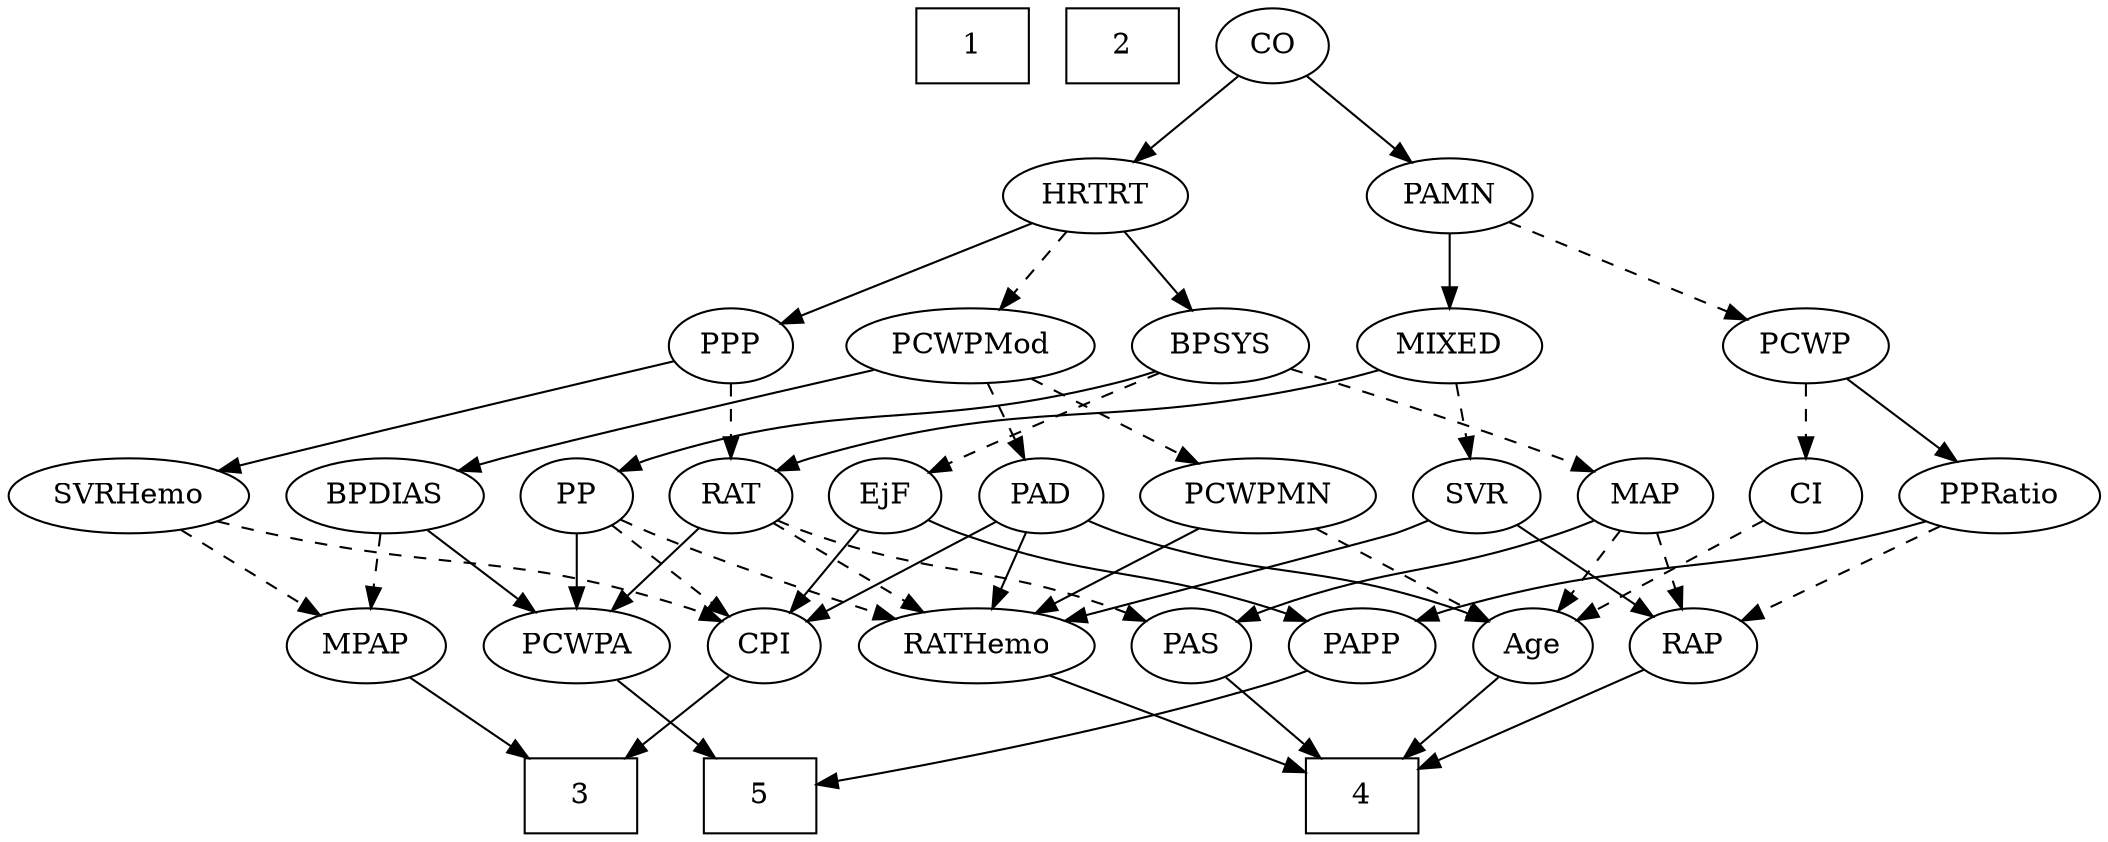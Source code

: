 strict digraph {
	graph [bb="0,0,934.89,396"];
	node [label="\N"];
	1	[height=0.5,
		pos="435.25,378",
		shape=box,
		width=0.75];
	2	[height=0.5,
		pos="507.25,378",
		shape=box,
		width=0.75];
	3	[height=0.5,
		pos="237.25,18",
		shape=box,
		width=0.75];
	4	[height=0.5,
		pos="548.25,18",
		shape=box,
		width=0.75];
	5	[height=0.5,
		pos="320.25,18",
		shape=box,
		width=0.75];
	Age	[height=0.5,
		pos="512.25,90",
		width=0.75];
	Age -> 4	[pos="e,539.44,36.124 520.6,72.765 524.79,64.611 529.97,54.529 534.72,45.307",
		style=solid];
	EjF	[height=0.5,
		pos="585.25,162",
		width=0.75];
	CPI	[height=0.5,
		pos="322.25,90",
		width=0.75];
	EjF -> CPI	[pos="e,343.21,101.42 564.67,150.19 559.72,147.9 554.37,145.67 549.25,144 467.94,117.53 441.82,133.63 360.25,108 357.68,107.2 355.07,106.27 \
352.46,105.26",
		style=solid];
	PAPP	[height=0.5,
		pos="661.25,90",
		width=0.88464];
	EjF -> PAPP	[pos="e,645.37,105.63 600.63,146.83 611.3,137 625.72,123.72 637.81,112.58",
		style=solid];
	RAP	[height=0.5,
		pos="773.25,90",
		width=0.77632];
	RAP -> 4	[pos="e,575.39,27.446 748.31,81.241 708.65,68.905 631.02,44.751 584.99,30.431",
		style=solid];
	MIXED	[height=0.5,
		pos="648.25,234",
		width=1.1193];
	RAT	[height=0.5,
		pos="513.25,162",
		width=0.75827];
	MIXED -> RAT	[pos="e,534.1,173.81 622.85,219.83 600.2,208.09 567,190.87 543.09,178.47",
		style=solid];
	SVR	[height=0.5,
		pos="658.25,162",
		width=0.77632];
	MIXED -> SVR	[pos="e,655.8,180.1 650.72,215.7 651.82,207.98 653.14,198.71 654.37,190.11",
		style=dashed];
	MPAP	[height=0.5,
		pos="140.25,90",
		width=0.97491];
	MPAP -> 3	[pos="e,213.53,36.113 159.88,74.834 172.83,65.484 190.11,53.014 205.06,42.23",
		style=solid];
	BPSYS	[height=0.5,
		pos="552.25,234",
		width=1.0471];
	BPSYS -> EjF	[pos="e,577.56,179.31 560.23,216.05 564.14,207.77 568.93,197.62 573.26,188.42",
		style=dashed];
	MAP	[height=0.5,
		pos="807.25,162",
		width=0.84854];
	BPSYS -> MAP	[pos="e,783.84,173.83 580.88,221.94 586.9,219.82 593.24,217.72 599.25,216 672.65,194.96 694.44,203.04 767.25,180 769.64,179.24 772.08,\
178.4 774.53,177.49",
		style=dashed];
	PP	[height=0.5,
		pos="247.25,162",
		width=0.75];
	BPSYS -> PP	[pos="e,267.79,173.91 524.18,221.89 518.01,219.71 511.46,217.61 505.25,216 408.5,190.89 378.71,209.63 283.25,180 281.32,179.4 279.36,178.72 \
277.4,177.97",
		style=solid];
	PAD	[height=0.5,
		pos="321.25,162",
		width=0.79437];
	PAD -> Age	[pos="e,491.15,101.58 343.56,150.47 348.67,148.22 354.1,145.93 359.25,144 410.17,124.86 425.52,127.67 476.25,108 478.08,107.29 479.96,\
106.52 481.84,105.73",
		style=solid];
	RATHemo	[height=0.5,
		pos="418.25,90",
		width=1.3721];
	PAD -> RATHemo	[pos="e,397.04,106.3 339.49,147.83 353.29,137.88 372.53,123.99 388.54,112.44",
		style=solid];
	PAD -> CPI	[pos="e,322,108.1 321.49,143.7 321.6,135.98 321.74,126.71 321.86,118.11",
		style=solid];
	CO	[height=0.5,
		pos="579.25,378",
		width=0.75];
	PAMN	[height=0.5,
		pos="648.25,306",
		width=1.011];
	CO -> PAMN	[pos="e,633.01,322.46 593.54,362.5 602.91,353 615.34,340.38 625.99,329.58",
		style=solid];
	HRTRT	[height=0.5,
		pos="511.25,306",
		width=1.1013];
	CO -> HRTRT	[pos="e,526.74,322.95 565.16,362.5 556.14,353.22 544.24,340.97 533.92,330.34",
		style=solid];
	PAS	[height=0.5,
		pos="584.25,90",
		width=0.75];
	PAS -> 4	[pos="e,557.05,36.124 575.9,72.765 571.7,64.611 566.52,54.529 561.78,45.307",
		style=solid];
	PAMN -> MIXED	[pos="e,648.25,252.1 648.25,287.7 648.25,279.98 648.25,270.71 648.25,262.11",
		style=solid];
	PCWP	[height=0.5,
		pos="741.25,234",
		width=0.97491];
	PAMN -> PCWP	[pos="e,722.32,249.25 667.52,290.5 680.95,280.39 699.06,266.75 713.97,255.53",
		style=dashed];
	RATHemo -> 4	[pos="e,521.21,33.556 444.87,74.666 464.28,64.213 490.81,49.929 512.13,38.447",
		style=solid];
	CPI -> 3	[pos="e,258.11,36.18 305.86,75.503 294.59,66.225 279.33,53.656 266.06,42.728",
		style=solid];
	RAT -> PAS	[pos="e,569.55,105.49 527.96,146.5 537.86,136.73 551.09,123.69 562.24,112.7",
		style=dashed];
	RAT -> RATHemo	[pos="e,439.35,106.55 495.38,147.83 481.95,137.94 463.27,124.18 447.66,112.67",
		style=dashed];
	PCWPA	[height=0.5,
		pos="235.25,90",
		width=1.1555];
	RAT -> PCWPA	[pos="e,266.33,102.11 492.29,150.01 487.45,147.78 482.24,145.62 477.25,144 395.08,117.34 369.86,129.71 286.25,108 282.89,107.13 279.44,\
106.15 275.99,105.12",
		style=solid];
	SVR -> RAP	[pos="e,753.35,103.11 678.02,148.97 696.36,137.8 723.89,121.04 744.64,108.41",
		style=solid];
	SVR -> RATHemo	[pos="e,455.31,102.11 636.61,150.24 631.64,148 626.32,145.78 621.25,144 558.58,122.04 540.34,125.34 476.25,108 472.64,107.02 468.92,105.99 \
465.18,104.94",
		style=solid];
	PCWPMod	[height=0.5,
		pos="352.25,234",
		width=1.4443];
	PCWPMod -> PAD	[pos="e,328.68,179.79 344.74,216.05 341.16,207.97 336.8,198.12 332.81,189.11",
		style=dashed];
	PCWPMN	[height=0.5,
		pos="418.25,162",
		width=1.3902];
	PCWPMod -> PCWPMN	[pos="e,403.02,179.15 367.55,216.76 376.05,207.75 386.77,196.39 396.16,186.43",
		style=dashed];
	BPDIAS	[height=0.5,
		pos="42.246,162",
		width=1.1735];
	PCWPMod -> BPDIAS	[pos="e,73.626,174.12 306.48,225.35 254.42,216.25 167.06,199.78 93.246,180 90.046,179.14 86.752,178.2 83.453,177.2",
		style=solid];
	PCWPA -> 5	[pos="e,299.45,36.127 253.69,73.811 264.74,64.707 279.04,52.937 291.54,42.639",
		style=solid];
	PCWPMN -> Age	[pos="e,494.91,103.91 439.11,145.46 453.12,135.03 471.69,121.2 486.61,110.09",
		style=dashed];
	PCWPMN -> RATHemo	[pos="e,418.25,108.1 418.25,143.7 418.25,135.98 418.25,126.71 418.25,118.11",
		style=solid];
	SVRHemo	[height=0.5,
		pos="152.25,162",
		width=1.3902];
	SVRHemo -> MPAP	[pos="e,143.18,108.1 149.28,143.7 147.96,135.98 146.37,126.71 144.89,118.11",
		style=dashed];
	SVRHemo -> CPI	[pos="e,301.03,101.3 185.53,148.52 212.79,138.14 252.27,122.72 286.25,108 288.05,107.22 289.9,106.4 291.77,105.56",
		style=dashed];
	BPDIAS -> MPAP	[pos="e,120.5,105.11 63.03,146.15 77.346,135.93 96.538,122.22 112.21,111.03",
		style=dashed];
	BPDIAS -> PCWPA	[pos="e,204.31,102.22 73.255,149.75 106.18,137.81 158.35,118.89 194.56,105.76",
		style=solid];
	MAP -> Age	[pos="e,532.79,101.9 783.9,149.98 778.52,147.75 772.75,145.6 767.25,144 672.51,116.51 642.42,137.34 548.25,108 546.32,107.4 544.36,106.71 \
542.4,105.97",
		style=dashed];
	MAP -> RAP	[pos="e,781.25,107.47 799.19,144.41 795.17,136.13 790.21,125.92 785.71,116.66",
		style=dashed];
	MAP -> PAS	[pos="e,604.89,101.61 783.8,150.29 778.42,148.04 772.69,145.81 767.25,144 703.42,122.78 683.64,130.47 620.25,108 618.34,107.32 616.4,106.58 \
614.46,105.8",
		style=solid];
	PP -> RATHemo	[pos="e,384.98,103.35 268.46,150.69 273.29,148.43 278.42,146.08 283.25,144 313.82,130.8 348.83,117.09 375.54,106.92",
		style=dashed];
	PP -> CPI	[pos="e,307.09,105.14 262.42,146.83 273.1,136.87 287.57,123.37 299.6,112.14",
		style=dashed];
	PP -> PCWPA	[pos="e,238.21,108.28 244.34,144.05 243.02,136.35 241.42,127.03 239.94,118.36",
		style=solid];
	PPP	[height=0.5,
		pos="469.25,234",
		width=0.75];
	PPP -> RAT	[pos="e,503.3,178.82 479.23,217.12 484.74,208.34 491.71,197.26 497.9,187.42",
		style=dashed];
	PPP -> SVRHemo	[pos="e,189.23,174.29 445.71,225.18 435.77,222.05 424.02,218.58 413.25,216 324.57,194.72 300.07,200.65 211.25,180 207.22,179.06 203.05,\
178.02 198.89,176.92",
		style=solid];
	PPRatio	[height=0.5,
		pos="895.25,162",
		width=1.1013];
	PPRatio -> RAP	[pos="e,793.46,102.6 871.72,147.5 851.94,136.15 823.57,119.87 802.36,107.7",
		style=dashed];
	PPRatio -> PAPP	[pos="e,689.46,98.446 865.39,150.1 859.4,148.01 853.14,145.88 847.25,144 796.52,127.81 737.26,111.34 699.51,101.15",
		style=solid];
	PCWP -> PPRatio	[pos="e,868.22,175.28 766.68,221.44 791.85,210 830.64,192.37 859.03,179.46",
		style=solid];
	CI	[height=0.5,
		pos="731.25,162",
		width=0.75];
	PCWP -> CI	[pos="e,733.69,180.1 738.77,215.7 737.67,207.98 736.35,198.71 735.12,190.11",
		style=dashed];
	CI -> Age	[pos="e,532.89,101.61 710.61,150.39 705.65,148.08 700.33,145.8 695.25,144 631.85,121.53 611.64,130.47 548.25,108 546.34,107.32 544.4,106.58 \
542.46,105.8",
		style=dashed];
	PAPP -> 5	[pos="e,347.59,21.808 637.28,78.039 631.77,75.806 625.87,73.641 620.25,72 527.76,45.008 414.99,29.594 357.64,22.947",
		style=solid];
	HRTRT -> BPSYS	[pos="e,542.6,251.47 520.96,288.41 525.86,280.04 531.92,269.71 537.39,260.37",
		style=solid];
	HRTRT -> PCWPMod	[pos="e,383.16,248.61 483.55,292.81 458.37,281.72 420.91,265.23 392.44,252.69",
		style=dashed];
	HRTRT -> PPP	[pos="e,478.84,250.99 501.29,288.41 496.15,279.83 489.76,269.19 484.05,259.67",
		style=solid];
}
